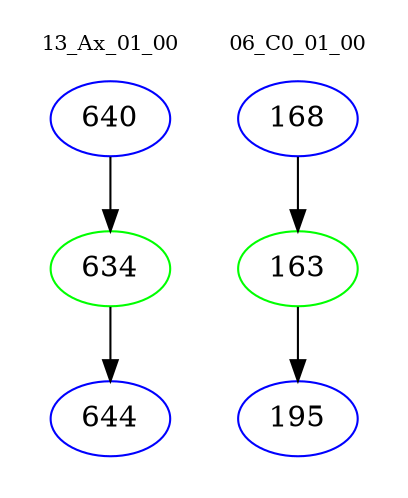digraph{
subgraph cluster_0 {
color = white
label = "13_Ax_01_00";
fontsize=10;
T0_640 [label="640", color="blue"]
T0_640 -> T0_634 [color="black"]
T0_634 [label="634", color="green"]
T0_634 -> T0_644 [color="black"]
T0_644 [label="644", color="blue"]
}
subgraph cluster_1 {
color = white
label = "06_C0_01_00";
fontsize=10;
T1_168 [label="168", color="blue"]
T1_168 -> T1_163 [color="black"]
T1_163 [label="163", color="green"]
T1_163 -> T1_195 [color="black"]
T1_195 [label="195", color="blue"]
}
}
